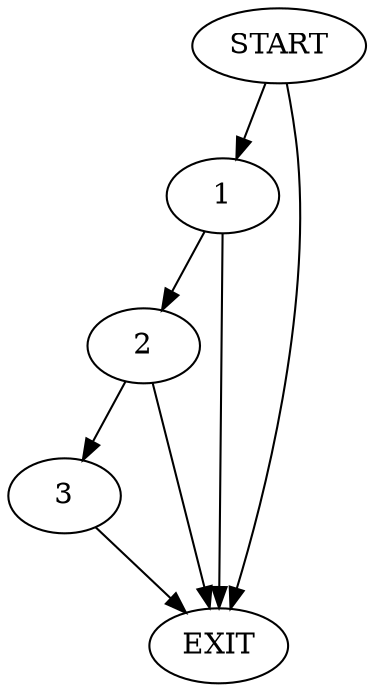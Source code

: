 digraph { 
0 [label="START"];
1;
2;
3;
4[label="EXIT"];
0 -> 1;
0 -> 4;
1 -> 2;
1 -> 4;
2 -> 3;
2 -> 4;
3 -> 4;
}